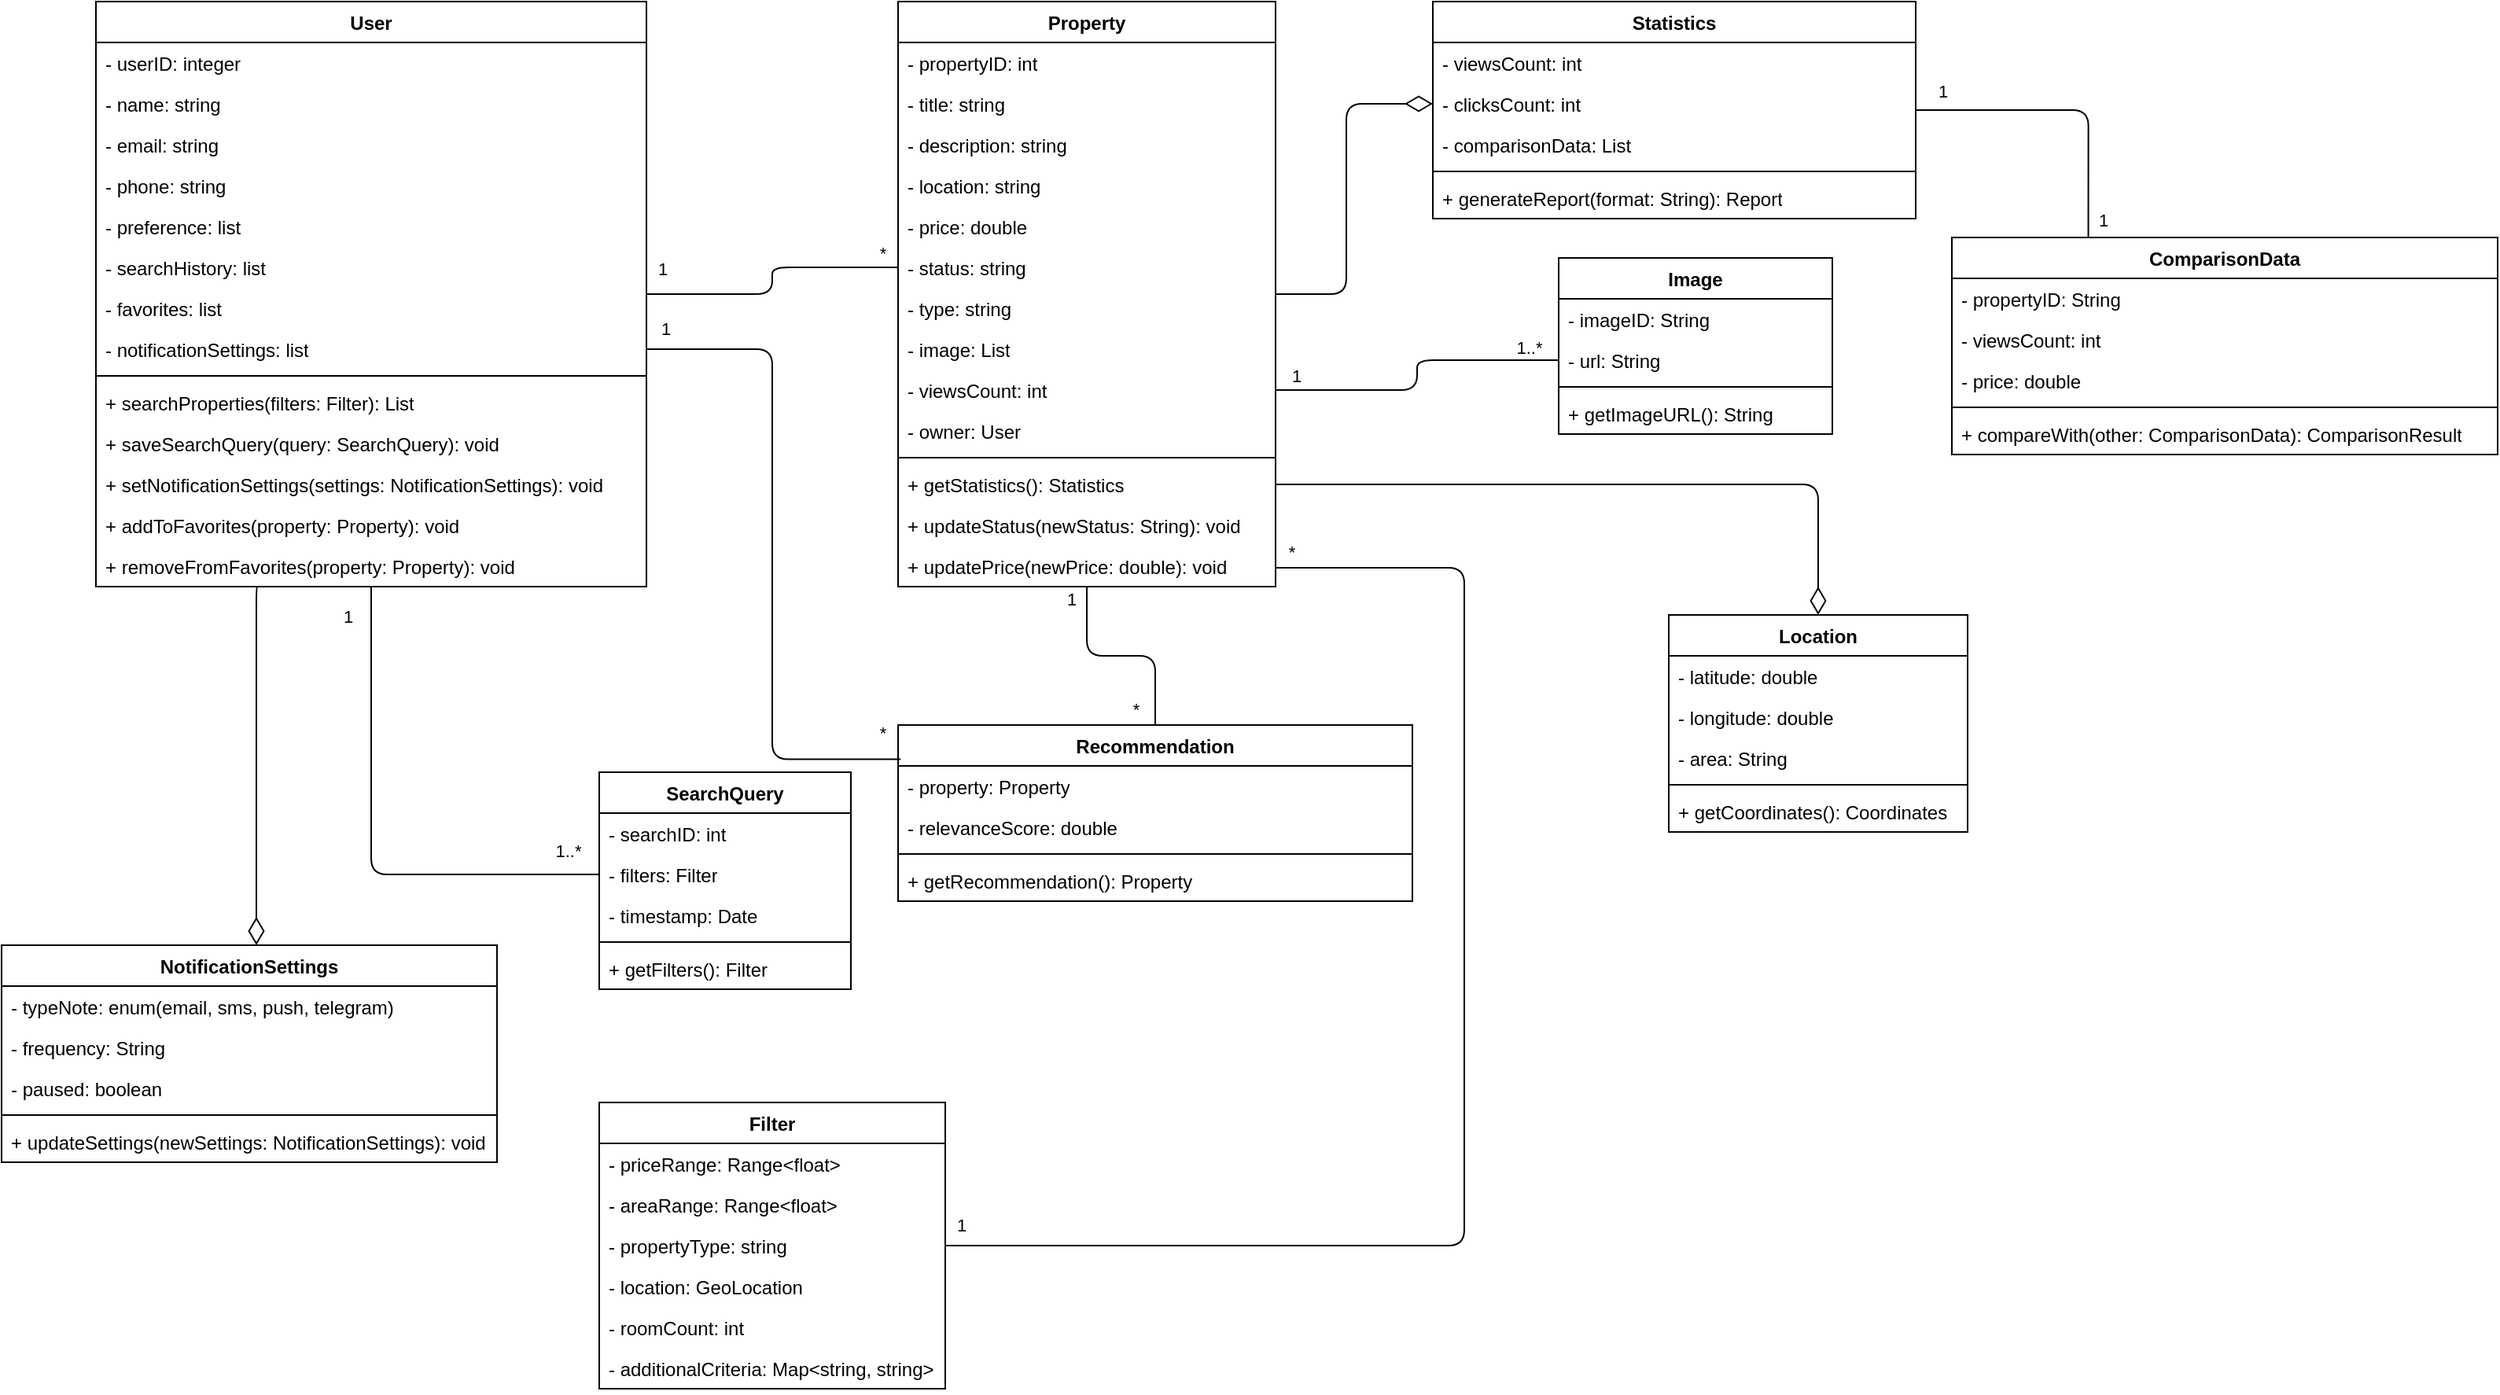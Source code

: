 <mxfile version="26.0.3">
  <diagram name="Страница — 1" id="pbCt94aprgWnfbrZyTf2">
    <mxGraphModel dx="2876" dy="-103" grid="1" gridSize="10" guides="1" tooltips="1" connect="1" arrows="1" fold="1" page="1" pageScale="1" pageWidth="827" pageHeight="1169" math="0" shadow="0">
      <root>
        <mxCell id="0" />
        <mxCell id="1" parent="0" />
        <mxCell id="h6c-TwFQ366vLDBhr_yr-631" style="edgeStyle=orthogonalEdgeStyle;rounded=1;orthogonalLoop=1;jettySize=auto;html=1;endArrow=none;endFill=0;curved=0;" edge="1" parent="1" source="h6c-TwFQ366vLDBhr_yr-102" target="h6c-TwFQ366vLDBhr_yr-128">
          <mxGeometry relative="1" as="geometry" />
        </mxCell>
        <mxCell id="h6c-TwFQ366vLDBhr_yr-659" value="1" style="edgeLabel;html=1;align=center;verticalAlign=middle;resizable=0;points=[];" vertex="1" connectable="0" parent="h6c-TwFQ366vLDBhr_yr-631">
          <mxGeometry x="-0.806" y="2" relative="1" as="geometry">
            <mxPoint x="-7" y="-14" as="offset" />
          </mxGeometry>
        </mxCell>
        <mxCell id="h6c-TwFQ366vLDBhr_yr-660" value="*" style="edgeLabel;html=1;align=center;verticalAlign=middle;resizable=0;points=[];" vertex="1" connectable="0" parent="h6c-TwFQ366vLDBhr_yr-631">
          <mxGeometry x="0.243" relative="1" as="geometry">
            <mxPoint x="57" y="-9" as="offset" />
          </mxGeometry>
        </mxCell>
        <mxCell id="h6c-TwFQ366vLDBhr_yr-632" style="edgeStyle=orthogonalEdgeStyle;rounded=1;orthogonalLoop=1;jettySize=auto;html=1;entryX=0;entryY=0.5;entryDx=0;entryDy=0;curved=0;endArrow=none;endFill=0;strokeWidth=1;endSize=15;" edge="1" parent="1" source="h6c-TwFQ366vLDBhr_yr-102" target="h6c-TwFQ366vLDBhr_yr-143">
          <mxGeometry relative="1" as="geometry" />
        </mxCell>
        <mxCell id="h6c-TwFQ366vLDBhr_yr-652" value="1" style="edgeLabel;html=1;align=center;verticalAlign=middle;resizable=0;points=[];" vertex="1" connectable="0" parent="h6c-TwFQ366vLDBhr_yr-632">
          <mxGeometry x="-0.831" y="-2" relative="1" as="geometry">
            <mxPoint x="-13" y="-9" as="offset" />
          </mxGeometry>
        </mxCell>
        <mxCell id="h6c-TwFQ366vLDBhr_yr-654" value="1..*" style="edgeLabel;html=1;align=center;verticalAlign=middle;resizable=0;points=[];" vertex="1" connectable="0" parent="h6c-TwFQ366vLDBhr_yr-632">
          <mxGeometry x="0.622" relative="1" as="geometry">
            <mxPoint x="42" y="-15" as="offset" />
          </mxGeometry>
        </mxCell>
        <mxCell id="h6c-TwFQ366vLDBhr_yr-102" value="User" style="swimlane;fontStyle=1;align=center;verticalAlign=top;childLayout=stackLayout;horizontal=1;startSize=26;horizontalStack=0;resizeParent=1;resizeParentMax=0;resizeLast=0;collapsible=1;marginBottom=0;whiteSpace=wrap;html=1;" vertex="1" parent="1">
          <mxGeometry x="40" y="1980" width="350" height="372" as="geometry" />
        </mxCell>
        <mxCell id="h6c-TwFQ366vLDBhr_yr-103" value="- userID: integer" style="text;strokeColor=none;fillColor=none;align=left;verticalAlign=top;spacingLeft=4;spacingRight=4;overflow=hidden;rotatable=0;points=[[0,0.5],[1,0.5]];portConstraint=eastwest;whiteSpace=wrap;html=1;" vertex="1" parent="h6c-TwFQ366vLDBhr_yr-102">
          <mxGeometry y="26" width="350" height="26" as="geometry" />
        </mxCell>
        <mxCell id="h6c-TwFQ366vLDBhr_yr-106" value="- name: string" style="text;strokeColor=none;fillColor=none;align=left;verticalAlign=top;spacingLeft=4;spacingRight=4;overflow=hidden;rotatable=0;points=[[0,0.5],[1,0.5]];portConstraint=eastwest;whiteSpace=wrap;html=1;" vertex="1" parent="h6c-TwFQ366vLDBhr_yr-102">
          <mxGeometry y="52" width="350" height="26" as="geometry" />
        </mxCell>
        <mxCell id="h6c-TwFQ366vLDBhr_yr-107" value="- email: string" style="text;strokeColor=none;fillColor=none;align=left;verticalAlign=top;spacingLeft=4;spacingRight=4;overflow=hidden;rotatable=0;points=[[0,0.5],[1,0.5]];portConstraint=eastwest;whiteSpace=wrap;html=1;" vertex="1" parent="h6c-TwFQ366vLDBhr_yr-102">
          <mxGeometry y="78" width="350" height="26" as="geometry" />
        </mxCell>
        <mxCell id="h6c-TwFQ366vLDBhr_yr-108" value="- phone: string" style="text;strokeColor=none;fillColor=none;align=left;verticalAlign=top;spacingLeft=4;spacingRight=4;overflow=hidden;rotatable=0;points=[[0,0.5],[1,0.5]];portConstraint=eastwest;whiteSpace=wrap;html=1;" vertex="1" parent="h6c-TwFQ366vLDBhr_yr-102">
          <mxGeometry y="104" width="350" height="26" as="geometry" />
        </mxCell>
        <mxCell id="h6c-TwFQ366vLDBhr_yr-110" value="- preference: list" style="text;strokeColor=none;fillColor=none;align=left;verticalAlign=top;spacingLeft=4;spacingRight=4;overflow=hidden;rotatable=0;points=[[0,0.5],[1,0.5]];portConstraint=eastwest;whiteSpace=wrap;html=1;" vertex="1" parent="h6c-TwFQ366vLDBhr_yr-102">
          <mxGeometry y="130" width="350" height="26" as="geometry" />
        </mxCell>
        <mxCell id="h6c-TwFQ366vLDBhr_yr-109" value="- searchHistory: list" style="text;strokeColor=none;fillColor=none;align=left;verticalAlign=top;spacingLeft=4;spacingRight=4;overflow=hidden;rotatable=0;points=[[0,0.5],[1,0.5]];portConstraint=eastwest;whiteSpace=wrap;html=1;" vertex="1" parent="h6c-TwFQ366vLDBhr_yr-102">
          <mxGeometry y="156" width="350" height="26" as="geometry" />
        </mxCell>
        <mxCell id="h6c-TwFQ366vLDBhr_yr-111" value="- favorites: list" style="text;strokeColor=none;fillColor=none;align=left;verticalAlign=top;spacingLeft=4;spacingRight=4;overflow=hidden;rotatable=0;points=[[0,0.5],[1,0.5]];portConstraint=eastwest;whiteSpace=wrap;html=1;" vertex="1" parent="h6c-TwFQ366vLDBhr_yr-102">
          <mxGeometry y="182" width="350" height="26" as="geometry" />
        </mxCell>
        <mxCell id="h6c-TwFQ366vLDBhr_yr-112" value="- notificationSettings: list" style="text;strokeColor=none;fillColor=none;align=left;verticalAlign=top;spacingLeft=4;spacingRight=4;overflow=hidden;rotatable=0;points=[[0,0.5],[1,0.5]];portConstraint=eastwest;whiteSpace=wrap;html=1;" vertex="1" parent="h6c-TwFQ366vLDBhr_yr-102">
          <mxGeometry y="208" width="350" height="26" as="geometry" />
        </mxCell>
        <mxCell id="h6c-TwFQ366vLDBhr_yr-104" value="" style="line;strokeWidth=1;fillColor=none;align=left;verticalAlign=middle;spacingTop=-1;spacingLeft=3;spacingRight=3;rotatable=0;labelPosition=right;points=[];portConstraint=eastwest;strokeColor=inherit;" vertex="1" parent="h6c-TwFQ366vLDBhr_yr-102">
          <mxGeometry y="234" width="350" height="8" as="geometry" />
        </mxCell>
        <mxCell id="h6c-TwFQ366vLDBhr_yr-105" value="+ searchProperties(filters: Filter): List" style="text;strokeColor=none;fillColor=none;align=left;verticalAlign=top;spacingLeft=4;spacingRight=4;overflow=hidden;rotatable=0;points=[[0,0.5],[1,0.5]];portConstraint=eastwest;whiteSpace=wrap;html=1;" vertex="1" parent="h6c-TwFQ366vLDBhr_yr-102">
          <mxGeometry y="242" width="350" height="26" as="geometry" />
        </mxCell>
        <mxCell id="h6c-TwFQ366vLDBhr_yr-116" value="+ saveSearchQuery(query: SearchQuery): void" style="text;strokeColor=none;fillColor=none;align=left;verticalAlign=top;spacingLeft=4;spacingRight=4;overflow=hidden;rotatable=0;points=[[0,0.5],[1,0.5]];portConstraint=eastwest;whiteSpace=wrap;html=1;" vertex="1" parent="h6c-TwFQ366vLDBhr_yr-102">
          <mxGeometry y="268" width="350" height="26" as="geometry" />
        </mxCell>
        <mxCell id="h6c-TwFQ366vLDBhr_yr-114" value="+ setNotificationSettings(settings: NotificationSettings): void" style="text;strokeColor=none;fillColor=none;align=left;verticalAlign=top;spacingLeft=4;spacingRight=4;overflow=hidden;rotatable=0;points=[[0,0.5],[1,0.5]];portConstraint=eastwest;whiteSpace=wrap;html=1;" vertex="1" parent="h6c-TwFQ366vLDBhr_yr-102">
          <mxGeometry y="294" width="350" height="26" as="geometry" />
        </mxCell>
        <mxCell id="h6c-TwFQ366vLDBhr_yr-115" value="+ addToFavorites(property: Property): void" style="text;strokeColor=none;fillColor=none;align=left;verticalAlign=top;spacingLeft=4;spacingRight=4;overflow=hidden;rotatable=0;points=[[0,0.5],[1,0.5]];portConstraint=eastwest;whiteSpace=wrap;html=1;" vertex="1" parent="h6c-TwFQ366vLDBhr_yr-102">
          <mxGeometry y="320" width="350" height="26" as="geometry" />
        </mxCell>
        <mxCell id="h6c-TwFQ366vLDBhr_yr-113" value="+ removeFromFavorites(property: Property): void" style="text;strokeColor=none;fillColor=none;align=left;verticalAlign=top;spacingLeft=4;spacingRight=4;overflow=hidden;rotatable=0;points=[[0,0.5],[1,0.5]];portConstraint=eastwest;whiteSpace=wrap;html=1;" vertex="1" parent="h6c-TwFQ366vLDBhr_yr-102">
          <mxGeometry y="346" width="350" height="26" as="geometry" />
        </mxCell>
        <mxCell id="h6c-TwFQ366vLDBhr_yr-634" style="edgeStyle=orthogonalEdgeStyle;rounded=1;orthogonalLoop=1;jettySize=auto;html=1;entryX=0;entryY=0.5;entryDx=0;entryDy=0;curved=0;endArrow=diamondThin;endFill=0;endSize=15;" edge="1" parent="1" source="h6c-TwFQ366vLDBhr_yr-117" target="h6c-TwFQ366vLDBhr_yr-293">
          <mxGeometry relative="1" as="geometry" />
        </mxCell>
        <mxCell id="h6c-TwFQ366vLDBhr_yr-636" style="edgeStyle=orthogonalEdgeStyle;rounded=1;orthogonalLoop=1;jettySize=auto;html=1;entryX=0.5;entryY=0;entryDx=0;entryDy=0;curved=0;endArrow=none;endFill=0;" edge="1" parent="1" source="h6c-TwFQ366vLDBhr_yr-117" target="h6c-TwFQ366vLDBhr_yr-613">
          <mxGeometry relative="1" as="geometry" />
        </mxCell>
        <mxCell id="h6c-TwFQ366vLDBhr_yr-661" value="1" style="edgeLabel;html=1;align=center;verticalAlign=middle;resizable=0;points=[];" vertex="1" connectable="0" parent="h6c-TwFQ366vLDBhr_yr-636">
          <mxGeometry x="-0.298" y="2" relative="1" as="geometry">
            <mxPoint x="-12" y="-34" as="offset" />
          </mxGeometry>
        </mxCell>
        <mxCell id="h6c-TwFQ366vLDBhr_yr-662" value="*" style="edgeLabel;html=1;align=center;verticalAlign=middle;resizable=0;points=[];" vertex="1" connectable="0" parent="h6c-TwFQ366vLDBhr_yr-636">
          <mxGeometry x="0.741" y="2" relative="1" as="geometry">
            <mxPoint x="-15" y="7" as="offset" />
          </mxGeometry>
        </mxCell>
        <mxCell id="h6c-TwFQ366vLDBhr_yr-117" value="Property" style="swimlane;fontStyle=1;align=center;verticalAlign=top;childLayout=stackLayout;horizontal=1;startSize=26;horizontalStack=0;resizeParent=1;resizeParentMax=0;resizeLast=0;collapsible=1;marginBottom=0;whiteSpace=wrap;html=1;" vertex="1" parent="1">
          <mxGeometry x="550" y="1980" width="240" height="372" as="geometry" />
        </mxCell>
        <mxCell id="h6c-TwFQ366vLDBhr_yr-118" value="- propertyID: int&lt;div&gt;&lt;br&gt;&lt;/div&gt;" style="text;strokeColor=none;fillColor=none;align=left;verticalAlign=top;spacingLeft=4;spacingRight=4;overflow=hidden;rotatable=0;points=[[0,0.5],[1,0.5]];portConstraint=eastwest;whiteSpace=wrap;html=1;" vertex="1" parent="h6c-TwFQ366vLDBhr_yr-117">
          <mxGeometry y="26" width="240" height="26" as="geometry" />
        </mxCell>
        <mxCell id="h6c-TwFQ366vLDBhr_yr-122" value="- title: string" style="text;strokeColor=none;fillColor=none;align=left;verticalAlign=top;spacingLeft=4;spacingRight=4;overflow=hidden;rotatable=0;points=[[0,0.5],[1,0.5]];portConstraint=eastwest;whiteSpace=wrap;html=1;" vertex="1" parent="h6c-TwFQ366vLDBhr_yr-117">
          <mxGeometry y="52" width="240" height="26" as="geometry" />
        </mxCell>
        <mxCell id="h6c-TwFQ366vLDBhr_yr-123" value="- description: string" style="text;strokeColor=none;fillColor=none;align=left;verticalAlign=top;spacingLeft=4;spacingRight=4;overflow=hidden;rotatable=0;points=[[0,0.5],[1,0.5]];portConstraint=eastwest;whiteSpace=wrap;html=1;" vertex="1" parent="h6c-TwFQ366vLDBhr_yr-117">
          <mxGeometry y="78" width="240" height="26" as="geometry" />
        </mxCell>
        <mxCell id="h6c-TwFQ366vLDBhr_yr-127" value="- location: string" style="text;strokeColor=none;fillColor=none;align=left;verticalAlign=top;spacingLeft=4;spacingRight=4;overflow=hidden;rotatable=0;points=[[0,0.5],[1,0.5]];portConstraint=eastwest;whiteSpace=wrap;html=1;" vertex="1" parent="h6c-TwFQ366vLDBhr_yr-117">
          <mxGeometry y="104" width="240" height="26" as="geometry" />
        </mxCell>
        <mxCell id="h6c-TwFQ366vLDBhr_yr-125" value="- price: double" style="text;strokeColor=none;fillColor=none;align=left;verticalAlign=top;spacingLeft=4;spacingRight=4;overflow=hidden;rotatable=0;points=[[0,0.5],[1,0.5]];portConstraint=eastwest;whiteSpace=wrap;html=1;" vertex="1" parent="h6c-TwFQ366vLDBhr_yr-117">
          <mxGeometry y="130" width="240" height="26" as="geometry" />
        </mxCell>
        <mxCell id="h6c-TwFQ366vLDBhr_yr-128" value="- status: string" style="text;strokeColor=none;fillColor=none;align=left;verticalAlign=top;spacingLeft=4;spacingRight=4;overflow=hidden;rotatable=0;points=[[0,0.5],[1,0.5]];portConstraint=eastwest;whiteSpace=wrap;html=1;" vertex="1" parent="h6c-TwFQ366vLDBhr_yr-117">
          <mxGeometry y="156" width="240" height="26" as="geometry" />
        </mxCell>
        <mxCell id="h6c-TwFQ366vLDBhr_yr-129" value="- type: string" style="text;strokeColor=none;fillColor=none;align=left;verticalAlign=top;spacingLeft=4;spacingRight=4;overflow=hidden;rotatable=0;points=[[0,0.5],[1,0.5]];portConstraint=eastwest;whiteSpace=wrap;html=1;" vertex="1" parent="h6c-TwFQ366vLDBhr_yr-117">
          <mxGeometry y="182" width="240" height="26" as="geometry" />
        </mxCell>
        <mxCell id="h6c-TwFQ366vLDBhr_yr-130" value="- image: List" style="text;strokeColor=none;fillColor=none;align=left;verticalAlign=top;spacingLeft=4;spacingRight=4;overflow=hidden;rotatable=0;points=[[0,0.5],[1,0.5]];portConstraint=eastwest;whiteSpace=wrap;html=1;" vertex="1" parent="h6c-TwFQ366vLDBhr_yr-117">
          <mxGeometry y="208" width="240" height="26" as="geometry" />
        </mxCell>
        <mxCell id="h6c-TwFQ366vLDBhr_yr-126" value="- viewsCount: int" style="text;strokeColor=none;fillColor=none;align=left;verticalAlign=top;spacingLeft=4;spacingRight=4;overflow=hidden;rotatable=0;points=[[0,0.5],[1,0.5]];portConstraint=eastwest;whiteSpace=wrap;html=1;" vertex="1" parent="h6c-TwFQ366vLDBhr_yr-117">
          <mxGeometry y="234" width="240" height="26" as="geometry" />
        </mxCell>
        <mxCell id="h6c-TwFQ366vLDBhr_yr-124" value="- owner: User" style="text;strokeColor=none;fillColor=none;align=left;verticalAlign=top;spacingLeft=4;spacingRight=4;overflow=hidden;rotatable=0;points=[[0,0.5],[1,0.5]];portConstraint=eastwest;whiteSpace=wrap;html=1;" vertex="1" parent="h6c-TwFQ366vLDBhr_yr-117">
          <mxGeometry y="260" width="240" height="26" as="geometry" />
        </mxCell>
        <mxCell id="h6c-TwFQ366vLDBhr_yr-119" value="" style="line;strokeWidth=1;fillColor=none;align=left;verticalAlign=middle;spacingTop=-1;spacingLeft=3;spacingRight=3;rotatable=0;labelPosition=right;points=[];portConstraint=eastwest;strokeColor=inherit;" vertex="1" parent="h6c-TwFQ366vLDBhr_yr-117">
          <mxGeometry y="286" width="240" height="8" as="geometry" />
        </mxCell>
        <mxCell id="h6c-TwFQ366vLDBhr_yr-120" value="+ getStatistics(): Statistics" style="text;strokeColor=none;fillColor=none;align=left;verticalAlign=top;spacingLeft=4;spacingRight=4;overflow=hidden;rotatable=0;points=[[0,0.5],[1,0.5]];portConstraint=eastwest;whiteSpace=wrap;html=1;" vertex="1" parent="h6c-TwFQ366vLDBhr_yr-117">
          <mxGeometry y="294" width="240" height="26" as="geometry" />
        </mxCell>
        <mxCell id="h6c-TwFQ366vLDBhr_yr-132" value="+ updateStatus(newStatus: String): void" style="text;strokeColor=none;fillColor=none;align=left;verticalAlign=top;spacingLeft=4;spacingRight=4;overflow=hidden;rotatable=0;points=[[0,0.5],[1,0.5]];portConstraint=eastwest;whiteSpace=wrap;html=1;" vertex="1" parent="h6c-TwFQ366vLDBhr_yr-117">
          <mxGeometry y="320" width="240" height="26" as="geometry" />
        </mxCell>
        <mxCell id="h6c-TwFQ366vLDBhr_yr-131" value="+ updatePrice(newPrice: double): void" style="text;strokeColor=none;fillColor=none;align=left;verticalAlign=top;spacingLeft=4;spacingRight=4;overflow=hidden;rotatable=0;points=[[0,0.5],[1,0.5]];portConstraint=eastwest;whiteSpace=wrap;html=1;" vertex="1" parent="h6c-TwFQ366vLDBhr_yr-117">
          <mxGeometry y="346" width="240" height="26" as="geometry" />
        </mxCell>
        <mxCell id="h6c-TwFQ366vLDBhr_yr-138" value="SearchQuery" style="swimlane;fontStyle=1;align=center;verticalAlign=top;childLayout=stackLayout;horizontal=1;startSize=26;horizontalStack=0;resizeParent=1;resizeParentMax=0;resizeLast=0;collapsible=1;marginBottom=0;whiteSpace=wrap;html=1;" vertex="1" parent="1">
          <mxGeometry x="360" y="2470" width="160" height="138" as="geometry" />
        </mxCell>
        <mxCell id="h6c-TwFQ366vLDBhr_yr-139" value="- searchID: int" style="text;strokeColor=none;fillColor=none;align=left;verticalAlign=top;spacingLeft=4;spacingRight=4;overflow=hidden;rotatable=0;points=[[0,0.5],[1,0.5]];portConstraint=eastwest;whiteSpace=wrap;html=1;" vertex="1" parent="h6c-TwFQ366vLDBhr_yr-138">
          <mxGeometry y="26" width="160" height="26" as="geometry" />
        </mxCell>
        <mxCell id="h6c-TwFQ366vLDBhr_yr-143" value="- filters: Filter" style="text;strokeColor=none;fillColor=none;align=left;verticalAlign=top;spacingLeft=4;spacingRight=4;overflow=hidden;rotatable=0;points=[[0,0.5],[1,0.5]];portConstraint=eastwest;whiteSpace=wrap;html=1;" vertex="1" parent="h6c-TwFQ366vLDBhr_yr-138">
          <mxGeometry y="52" width="160" height="26" as="geometry" />
        </mxCell>
        <mxCell id="h6c-TwFQ366vLDBhr_yr-142" value="- timestamp: Date" style="text;strokeColor=none;fillColor=none;align=left;verticalAlign=top;spacingLeft=4;spacingRight=4;overflow=hidden;rotatable=0;points=[[0,0.5],[1,0.5]];portConstraint=eastwest;whiteSpace=wrap;html=1;" vertex="1" parent="h6c-TwFQ366vLDBhr_yr-138">
          <mxGeometry y="78" width="160" height="26" as="geometry" />
        </mxCell>
        <mxCell id="h6c-TwFQ366vLDBhr_yr-140" value="" style="line;strokeWidth=1;fillColor=none;align=left;verticalAlign=middle;spacingTop=-1;spacingLeft=3;spacingRight=3;rotatable=0;labelPosition=right;points=[];portConstraint=eastwest;strokeColor=inherit;" vertex="1" parent="h6c-TwFQ366vLDBhr_yr-138">
          <mxGeometry y="104" width="160" height="8" as="geometry" />
        </mxCell>
        <mxCell id="h6c-TwFQ366vLDBhr_yr-141" value="+ getFilters(): Filter" style="text;strokeColor=none;fillColor=none;align=left;verticalAlign=top;spacingLeft=4;spacingRight=4;overflow=hidden;rotatable=0;points=[[0,0.5],[1,0.5]];portConstraint=eastwest;whiteSpace=wrap;html=1;" vertex="1" parent="h6c-TwFQ366vLDBhr_yr-138">
          <mxGeometry y="112" width="160" height="26" as="geometry" />
        </mxCell>
        <mxCell id="h6c-TwFQ366vLDBhr_yr-276" value="Filter" style="swimlane;fontStyle=1;align=center;verticalAlign=top;childLayout=stackLayout;horizontal=1;startSize=26;horizontalStack=0;resizeParent=1;resizeParentMax=0;resizeLast=0;collapsible=1;marginBottom=0;whiteSpace=wrap;html=1;" vertex="1" parent="1">
          <mxGeometry x="360" y="2680" width="220" height="182" as="geometry" />
        </mxCell>
        <mxCell id="h6c-TwFQ366vLDBhr_yr-277" value="- priceRange: Range&amp;lt;float&amp;gt;" style="text;strokeColor=none;fillColor=none;align=left;verticalAlign=top;spacingLeft=4;spacingRight=4;overflow=hidden;rotatable=0;points=[[0,0.5],[1,0.5]];portConstraint=eastwest;whiteSpace=wrap;html=1;" vertex="1" parent="h6c-TwFQ366vLDBhr_yr-276">
          <mxGeometry y="26" width="220" height="26" as="geometry" />
        </mxCell>
        <mxCell id="h6c-TwFQ366vLDBhr_yr-278" value="- areaRange: Range&amp;lt;float&amp;gt;" style="text;strokeColor=none;fillColor=none;align=left;verticalAlign=top;spacingLeft=4;spacingRight=4;overflow=hidden;rotatable=0;points=[[0,0.5],[1,0.5]];portConstraint=eastwest;whiteSpace=wrap;html=1;" vertex="1" parent="h6c-TwFQ366vLDBhr_yr-276">
          <mxGeometry y="52" width="220" height="26" as="geometry" />
        </mxCell>
        <mxCell id="h6c-TwFQ366vLDBhr_yr-282" value="- propertyType: string" style="text;strokeColor=none;fillColor=none;align=left;verticalAlign=top;spacingLeft=4;spacingRight=4;overflow=hidden;rotatable=0;points=[[0,0.5],[1,0.5]];portConstraint=eastwest;whiteSpace=wrap;html=1;" vertex="1" parent="h6c-TwFQ366vLDBhr_yr-276">
          <mxGeometry y="78" width="220" height="26" as="geometry" />
        </mxCell>
        <mxCell id="h6c-TwFQ366vLDBhr_yr-279" value="- location: GeoLocation" style="text;strokeColor=none;fillColor=none;align=left;verticalAlign=top;spacingLeft=4;spacingRight=4;overflow=hidden;rotatable=0;points=[[0,0.5],[1,0.5]];portConstraint=eastwest;whiteSpace=wrap;html=1;" vertex="1" parent="h6c-TwFQ366vLDBhr_yr-276">
          <mxGeometry y="104" width="220" height="26" as="geometry" />
        </mxCell>
        <mxCell id="h6c-TwFQ366vLDBhr_yr-283" value="- roomCount: int" style="text;strokeColor=none;fillColor=none;align=left;verticalAlign=top;spacingLeft=4;spacingRight=4;overflow=hidden;rotatable=0;points=[[0,0.5],[1,0.5]];portConstraint=eastwest;whiteSpace=wrap;html=1;" vertex="1" parent="h6c-TwFQ366vLDBhr_yr-276">
          <mxGeometry y="130" width="220" height="26" as="geometry" />
        </mxCell>
        <mxCell id="h6c-TwFQ366vLDBhr_yr-284" value="- additionalCriteria: Map&amp;lt;string, string&amp;gt;" style="text;strokeColor=none;fillColor=none;align=left;verticalAlign=top;spacingLeft=4;spacingRight=4;overflow=hidden;rotatable=0;points=[[0,0.5],[1,0.5]];portConstraint=eastwest;whiteSpace=wrap;html=1;" vertex="1" parent="h6c-TwFQ366vLDBhr_yr-276">
          <mxGeometry y="156" width="220" height="26" as="geometry" />
        </mxCell>
        <mxCell id="h6c-TwFQ366vLDBhr_yr-285" value="NotificationSettings" style="swimlane;fontStyle=1;align=center;verticalAlign=top;childLayout=stackLayout;horizontal=1;startSize=26;horizontalStack=0;resizeParent=1;resizeParentMax=0;resizeLast=0;collapsible=1;marginBottom=0;whiteSpace=wrap;html=1;" vertex="1" parent="1">
          <mxGeometry x="-20" y="2580" width="315" height="138" as="geometry" />
        </mxCell>
        <mxCell id="h6c-TwFQ366vLDBhr_yr-286" value="- typeNote: enum(email, sms, push, telegram)" style="text;strokeColor=none;fillColor=none;align=left;verticalAlign=top;spacingLeft=4;spacingRight=4;overflow=hidden;rotatable=0;points=[[0,0.5],[1,0.5]];portConstraint=eastwest;whiteSpace=wrap;html=1;" vertex="1" parent="h6c-TwFQ366vLDBhr_yr-285">
          <mxGeometry y="26" width="315" height="26" as="geometry" />
        </mxCell>
        <mxCell id="h6c-TwFQ366vLDBhr_yr-287" value="- frequency: String" style="text;strokeColor=none;fillColor=none;align=left;verticalAlign=top;spacingLeft=4;spacingRight=4;overflow=hidden;rotatable=0;points=[[0,0.5],[1,0.5]];portConstraint=eastwest;whiteSpace=wrap;html=1;" vertex="1" parent="h6c-TwFQ366vLDBhr_yr-285">
          <mxGeometry y="52" width="315" height="26" as="geometry" />
        </mxCell>
        <mxCell id="h6c-TwFQ366vLDBhr_yr-288" value="- paused: boolean" style="text;strokeColor=none;fillColor=none;align=left;verticalAlign=top;spacingLeft=4;spacingRight=4;overflow=hidden;rotatable=0;points=[[0,0.5],[1,0.5]];portConstraint=eastwest;whiteSpace=wrap;html=1;" vertex="1" parent="h6c-TwFQ366vLDBhr_yr-285">
          <mxGeometry y="78" width="315" height="26" as="geometry" />
        </mxCell>
        <mxCell id="h6c-TwFQ366vLDBhr_yr-289" value="" style="line;strokeWidth=1;fillColor=none;align=left;verticalAlign=middle;spacingTop=-1;spacingLeft=3;spacingRight=3;rotatable=0;labelPosition=right;points=[];portConstraint=eastwest;strokeColor=inherit;" vertex="1" parent="h6c-TwFQ366vLDBhr_yr-285">
          <mxGeometry y="104" width="315" height="8" as="geometry" />
        </mxCell>
        <mxCell id="h6c-TwFQ366vLDBhr_yr-290" value="+ updateSettings(newSettings: NotificationSettings): void" style="text;strokeColor=none;fillColor=none;align=left;verticalAlign=top;spacingLeft=4;spacingRight=4;overflow=hidden;rotatable=0;points=[[0,0.5],[1,0.5]];portConstraint=eastwest;whiteSpace=wrap;html=1;" vertex="1" parent="h6c-TwFQ366vLDBhr_yr-285">
          <mxGeometry y="112" width="315" height="26" as="geometry" />
        </mxCell>
        <mxCell id="h6c-TwFQ366vLDBhr_yr-638" style="edgeStyle=orthogonalEdgeStyle;rounded=1;orthogonalLoop=1;jettySize=auto;html=1;entryX=0.25;entryY=0;entryDx=0;entryDy=0;curved=0;endArrow=none;endFill=0;" edge="1" parent="1" source="h6c-TwFQ366vLDBhr_yr-291" target="h6c-TwFQ366vLDBhr_yr-449">
          <mxGeometry relative="1" as="geometry" />
        </mxCell>
        <mxCell id="h6c-TwFQ366vLDBhr_yr-663" value="1" style="edgeLabel;html=1;align=center;verticalAlign=middle;resizable=0;points=[];" vertex="1" connectable="0" parent="h6c-TwFQ366vLDBhr_yr-638">
          <mxGeometry x="-0.828" y="-1" relative="1" as="geometry">
            <mxPoint y="-13" as="offset" />
          </mxGeometry>
        </mxCell>
        <mxCell id="h6c-TwFQ366vLDBhr_yr-664" value="1" style="edgeLabel;html=1;align=center;verticalAlign=middle;resizable=0;points=[];" vertex="1" connectable="0" parent="h6c-TwFQ366vLDBhr_yr-638">
          <mxGeometry x="0.843" y="-2" relative="1" as="geometry">
            <mxPoint x="11" y="4" as="offset" />
          </mxGeometry>
        </mxCell>
        <mxCell id="h6c-TwFQ366vLDBhr_yr-291" value="Statistics" style="swimlane;fontStyle=1;align=center;verticalAlign=top;childLayout=stackLayout;horizontal=1;startSize=26;horizontalStack=0;resizeParent=1;resizeParentMax=0;resizeLast=0;collapsible=1;marginBottom=0;whiteSpace=wrap;html=1;" vertex="1" parent="1">
          <mxGeometry x="890" y="1980" width="307" height="138" as="geometry" />
        </mxCell>
        <mxCell id="h6c-TwFQ366vLDBhr_yr-292" value="- viewsCount: int" style="text;strokeColor=none;fillColor=none;align=left;verticalAlign=top;spacingLeft=4;spacingRight=4;overflow=hidden;rotatable=0;points=[[0,0.5],[1,0.5]];portConstraint=eastwest;whiteSpace=wrap;html=1;" vertex="1" parent="h6c-TwFQ366vLDBhr_yr-291">
          <mxGeometry y="26" width="307" height="26" as="geometry" />
        </mxCell>
        <mxCell id="h6c-TwFQ366vLDBhr_yr-293" value="- clicksCount: int" style="text;strokeColor=none;fillColor=none;align=left;verticalAlign=top;spacingLeft=4;spacingRight=4;overflow=hidden;rotatable=0;points=[[0,0.5],[1,0.5]];portConstraint=eastwest;whiteSpace=wrap;html=1;" vertex="1" parent="h6c-TwFQ366vLDBhr_yr-291">
          <mxGeometry y="52" width="307" height="26" as="geometry" />
        </mxCell>
        <mxCell id="h6c-TwFQ366vLDBhr_yr-294" value="- comparisonData: List" style="text;strokeColor=none;fillColor=none;align=left;verticalAlign=top;spacingLeft=4;spacingRight=4;overflow=hidden;rotatable=0;points=[[0,0.5],[1,0.5]];portConstraint=eastwest;whiteSpace=wrap;html=1;" vertex="1" parent="h6c-TwFQ366vLDBhr_yr-291">
          <mxGeometry y="78" width="307" height="26" as="geometry" />
        </mxCell>
        <mxCell id="h6c-TwFQ366vLDBhr_yr-295" value="" style="line;strokeWidth=1;fillColor=none;align=left;verticalAlign=middle;spacingTop=-1;spacingLeft=3;spacingRight=3;rotatable=0;labelPosition=right;points=[];portConstraint=eastwest;strokeColor=inherit;" vertex="1" parent="h6c-TwFQ366vLDBhr_yr-291">
          <mxGeometry y="104" width="307" height="8" as="geometry" />
        </mxCell>
        <mxCell id="h6c-TwFQ366vLDBhr_yr-296" value="+ generateReport(format: String): Report" style="text;strokeColor=none;fillColor=none;align=left;verticalAlign=top;spacingLeft=4;spacingRight=4;overflow=hidden;rotatable=0;points=[[0,0.5],[1,0.5]];portConstraint=eastwest;whiteSpace=wrap;html=1;" vertex="1" parent="h6c-TwFQ366vLDBhr_yr-291">
          <mxGeometry y="112" width="307" height="26" as="geometry" />
        </mxCell>
        <mxCell id="h6c-TwFQ366vLDBhr_yr-449" value="ComparisonData" style="swimlane;fontStyle=1;align=center;verticalAlign=top;childLayout=stackLayout;horizontal=1;startSize=26;horizontalStack=0;resizeParent=1;resizeParentMax=0;resizeLast=0;collapsible=1;marginBottom=0;whiteSpace=wrap;html=1;" vertex="1" parent="1">
          <mxGeometry x="1220" y="2130" width="347" height="138" as="geometry" />
        </mxCell>
        <mxCell id="h6c-TwFQ366vLDBhr_yr-450" value="- propertyID: String" style="text;strokeColor=none;fillColor=none;align=left;verticalAlign=top;spacingLeft=4;spacingRight=4;overflow=hidden;rotatable=0;points=[[0,0.5],[1,0.5]];portConstraint=eastwest;whiteSpace=wrap;html=1;" vertex="1" parent="h6c-TwFQ366vLDBhr_yr-449">
          <mxGeometry y="26" width="347" height="26" as="geometry" />
        </mxCell>
        <mxCell id="h6c-TwFQ366vLDBhr_yr-451" value="- viewsCount: int" style="text;strokeColor=none;fillColor=none;align=left;verticalAlign=top;spacingLeft=4;spacingRight=4;overflow=hidden;rotatable=0;points=[[0,0.5],[1,0.5]];portConstraint=eastwest;whiteSpace=wrap;html=1;" vertex="1" parent="h6c-TwFQ366vLDBhr_yr-449">
          <mxGeometry y="52" width="347" height="26" as="geometry" />
        </mxCell>
        <mxCell id="h6c-TwFQ366vLDBhr_yr-452" value="- price: double" style="text;strokeColor=none;fillColor=none;align=left;verticalAlign=top;spacingLeft=4;spacingRight=4;overflow=hidden;rotatable=0;points=[[0,0.5],[1,0.5]];portConstraint=eastwest;whiteSpace=wrap;html=1;" vertex="1" parent="h6c-TwFQ366vLDBhr_yr-449">
          <mxGeometry y="78" width="347" height="26" as="geometry" />
        </mxCell>
        <mxCell id="h6c-TwFQ366vLDBhr_yr-453" value="" style="line;strokeWidth=1;fillColor=none;align=left;verticalAlign=middle;spacingTop=-1;spacingLeft=3;spacingRight=3;rotatable=0;labelPosition=right;points=[];portConstraint=eastwest;strokeColor=inherit;" vertex="1" parent="h6c-TwFQ366vLDBhr_yr-449">
          <mxGeometry y="104" width="347" height="8" as="geometry" />
        </mxCell>
        <mxCell id="h6c-TwFQ366vLDBhr_yr-454" value="+ compareWith(other: ComparisonData): ComparisonResult" style="text;strokeColor=none;fillColor=none;align=left;verticalAlign=top;spacingLeft=4;spacingRight=4;overflow=hidden;rotatable=0;points=[[0,0.5],[1,0.5]];portConstraint=eastwest;whiteSpace=wrap;html=1;" vertex="1" parent="h6c-TwFQ366vLDBhr_yr-449">
          <mxGeometry y="112" width="347" height="26" as="geometry" />
        </mxCell>
        <mxCell id="h6c-TwFQ366vLDBhr_yr-613" value="Recommendation" style="swimlane;fontStyle=1;align=center;verticalAlign=top;childLayout=stackLayout;horizontal=1;startSize=26;horizontalStack=0;resizeParent=1;resizeParentMax=0;resizeLast=0;collapsible=1;marginBottom=0;whiteSpace=wrap;html=1;" vertex="1" parent="1">
          <mxGeometry x="550" y="2440" width="327" height="112" as="geometry" />
        </mxCell>
        <mxCell id="h6c-TwFQ366vLDBhr_yr-614" value="- property: Property" style="text;strokeColor=none;fillColor=none;align=left;verticalAlign=top;spacingLeft=4;spacingRight=4;overflow=hidden;rotatable=0;points=[[0,0.5],[1,0.5]];portConstraint=eastwest;whiteSpace=wrap;html=1;" vertex="1" parent="h6c-TwFQ366vLDBhr_yr-613">
          <mxGeometry y="26" width="327" height="26" as="geometry" />
        </mxCell>
        <mxCell id="h6c-TwFQ366vLDBhr_yr-615" value="- relevanceScore: double" style="text;strokeColor=none;fillColor=none;align=left;verticalAlign=top;spacingLeft=4;spacingRight=4;overflow=hidden;rotatable=0;points=[[0,0.5],[1,0.5]];portConstraint=eastwest;whiteSpace=wrap;html=1;" vertex="1" parent="h6c-TwFQ366vLDBhr_yr-613">
          <mxGeometry y="52" width="327" height="26" as="geometry" />
        </mxCell>
        <mxCell id="h6c-TwFQ366vLDBhr_yr-617" value="" style="line;strokeWidth=1;fillColor=none;align=left;verticalAlign=middle;spacingTop=-1;spacingLeft=3;spacingRight=3;rotatable=0;labelPosition=right;points=[];portConstraint=eastwest;strokeColor=inherit;" vertex="1" parent="h6c-TwFQ366vLDBhr_yr-613">
          <mxGeometry y="78" width="327" height="8" as="geometry" />
        </mxCell>
        <mxCell id="h6c-TwFQ366vLDBhr_yr-618" value="+ getRecommendation(): Property" style="text;strokeColor=none;fillColor=none;align=left;verticalAlign=top;spacingLeft=4;spacingRight=4;overflow=hidden;rotatable=0;points=[[0,0.5],[1,0.5]];portConstraint=eastwest;whiteSpace=wrap;html=1;" vertex="1" parent="h6c-TwFQ366vLDBhr_yr-613">
          <mxGeometry y="86" width="327" height="26" as="geometry" />
        </mxCell>
        <mxCell id="h6c-TwFQ366vLDBhr_yr-619" value="Location" style="swimlane;fontStyle=1;align=center;verticalAlign=top;childLayout=stackLayout;horizontal=1;startSize=26;horizontalStack=0;resizeParent=1;resizeParentMax=0;resizeLast=0;collapsible=1;marginBottom=0;whiteSpace=wrap;html=1;" vertex="1" parent="1">
          <mxGeometry x="1040" y="2370" width="190" height="138" as="geometry" />
        </mxCell>
        <mxCell id="h6c-TwFQ366vLDBhr_yr-620" value="- latitude: double" style="text;strokeColor=none;fillColor=none;align=left;verticalAlign=top;spacingLeft=4;spacingRight=4;overflow=hidden;rotatable=0;points=[[0,0.5],[1,0.5]];portConstraint=eastwest;whiteSpace=wrap;html=1;" vertex="1" parent="h6c-TwFQ366vLDBhr_yr-619">
          <mxGeometry y="26" width="190" height="26" as="geometry" />
        </mxCell>
        <mxCell id="h6c-TwFQ366vLDBhr_yr-621" value="- longitude: double" style="text;strokeColor=none;fillColor=none;align=left;verticalAlign=top;spacingLeft=4;spacingRight=4;overflow=hidden;rotatable=0;points=[[0,0.5],[1,0.5]];portConstraint=eastwest;whiteSpace=wrap;html=1;" vertex="1" parent="h6c-TwFQ366vLDBhr_yr-619">
          <mxGeometry y="52" width="190" height="26" as="geometry" />
        </mxCell>
        <mxCell id="h6c-TwFQ366vLDBhr_yr-622" value="- area: String" style="text;strokeColor=none;fillColor=none;align=left;verticalAlign=top;spacingLeft=4;spacingRight=4;overflow=hidden;rotatable=0;points=[[0,0.5],[1,0.5]];portConstraint=eastwest;whiteSpace=wrap;html=1;" vertex="1" parent="h6c-TwFQ366vLDBhr_yr-619">
          <mxGeometry y="78" width="190" height="26" as="geometry" />
        </mxCell>
        <mxCell id="h6c-TwFQ366vLDBhr_yr-623" value="" style="line;strokeWidth=1;fillColor=none;align=left;verticalAlign=middle;spacingTop=-1;spacingLeft=3;spacingRight=3;rotatable=0;labelPosition=right;points=[];portConstraint=eastwest;strokeColor=inherit;" vertex="1" parent="h6c-TwFQ366vLDBhr_yr-619">
          <mxGeometry y="104" width="190" height="8" as="geometry" />
        </mxCell>
        <mxCell id="h6c-TwFQ366vLDBhr_yr-624" value="+ getCoordinates(): Coordinates" style="text;strokeColor=none;fillColor=none;align=left;verticalAlign=top;spacingLeft=4;spacingRight=4;overflow=hidden;rotatable=0;points=[[0,0.5],[1,0.5]];portConstraint=eastwest;whiteSpace=wrap;html=1;" vertex="1" parent="h6c-TwFQ366vLDBhr_yr-619">
          <mxGeometry y="112" width="190" height="26" as="geometry" />
        </mxCell>
        <mxCell id="h6c-TwFQ366vLDBhr_yr-625" value="Image" style="swimlane;fontStyle=1;align=center;verticalAlign=top;childLayout=stackLayout;horizontal=1;startSize=26;horizontalStack=0;resizeParent=1;resizeParentMax=0;resizeLast=0;collapsible=1;marginBottom=0;whiteSpace=wrap;html=1;" vertex="1" parent="1">
          <mxGeometry x="970" y="2143" width="174" height="112" as="geometry" />
        </mxCell>
        <mxCell id="h6c-TwFQ366vLDBhr_yr-626" value="- imageID: String" style="text;strokeColor=none;fillColor=none;align=left;verticalAlign=top;spacingLeft=4;spacingRight=4;overflow=hidden;rotatable=0;points=[[0,0.5],[1,0.5]];portConstraint=eastwest;whiteSpace=wrap;html=1;" vertex="1" parent="h6c-TwFQ366vLDBhr_yr-625">
          <mxGeometry y="26" width="174" height="26" as="geometry" />
        </mxCell>
        <mxCell id="h6c-TwFQ366vLDBhr_yr-627" value="- url: String" style="text;strokeColor=none;fillColor=none;align=left;verticalAlign=top;spacingLeft=4;spacingRight=4;overflow=hidden;rotatable=0;points=[[0,0.5],[1,0.5]];portConstraint=eastwest;whiteSpace=wrap;html=1;" vertex="1" parent="h6c-TwFQ366vLDBhr_yr-625">
          <mxGeometry y="52" width="174" height="26" as="geometry" />
        </mxCell>
        <mxCell id="h6c-TwFQ366vLDBhr_yr-629" value="" style="line;strokeWidth=1;fillColor=none;align=left;verticalAlign=middle;spacingTop=-1;spacingLeft=3;spacingRight=3;rotatable=0;labelPosition=right;points=[];portConstraint=eastwest;strokeColor=inherit;" vertex="1" parent="h6c-TwFQ366vLDBhr_yr-625">
          <mxGeometry y="78" width="174" height="8" as="geometry" />
        </mxCell>
        <mxCell id="h6c-TwFQ366vLDBhr_yr-630" value="+ getImageURL(): String" style="text;strokeColor=none;fillColor=none;align=left;verticalAlign=top;spacingLeft=4;spacingRight=4;overflow=hidden;rotatable=0;points=[[0,0.5],[1,0.5]];portConstraint=eastwest;whiteSpace=wrap;html=1;" vertex="1" parent="h6c-TwFQ366vLDBhr_yr-625">
          <mxGeometry y="86" width="174" height="26" as="geometry" />
        </mxCell>
        <mxCell id="h6c-TwFQ366vLDBhr_yr-633" style="edgeStyle=orthogonalEdgeStyle;rounded=1;orthogonalLoop=1;jettySize=auto;html=1;endArrow=diamondThin;endFill=0;curved=0;endSize=15;" edge="1" parent="1" target="h6c-TwFQ366vLDBhr_yr-285">
          <mxGeometry relative="1" as="geometry">
            <mxPoint x="143" y="2352" as="sourcePoint" />
            <Array as="points">
              <mxPoint x="142" y="2352" />
            </Array>
          </mxGeometry>
        </mxCell>
        <mxCell id="h6c-TwFQ366vLDBhr_yr-637" style="edgeStyle=orthogonalEdgeStyle;rounded=1;orthogonalLoop=1;jettySize=auto;html=1;entryX=0.005;entryY=-0.165;entryDx=0;entryDy=0;entryPerimeter=0;endArrow=none;endFill=0;endSize=15;curved=0;" edge="1" parent="1" source="h6c-TwFQ366vLDBhr_yr-112" target="h6c-TwFQ366vLDBhr_yr-614">
          <mxGeometry relative="1" as="geometry" />
        </mxCell>
        <mxCell id="h6c-TwFQ366vLDBhr_yr-657" value="1" style="edgeLabel;html=1;align=center;verticalAlign=middle;resizable=0;points=[];" vertex="1" connectable="0" parent="h6c-TwFQ366vLDBhr_yr-637">
          <mxGeometry x="-0.83" y="3" relative="1" as="geometry">
            <mxPoint x="-24" y="-10" as="offset" />
          </mxGeometry>
        </mxCell>
        <mxCell id="h6c-TwFQ366vLDBhr_yr-658" value="*" style="edgeLabel;html=1;align=center;verticalAlign=middle;resizable=0;points=[];" vertex="1" connectable="0" parent="h6c-TwFQ366vLDBhr_yr-637">
          <mxGeometry x="0.378" y="2" relative="1" as="geometry">
            <mxPoint x="68" y="33" as="offset" />
          </mxGeometry>
        </mxCell>
        <mxCell id="h6c-TwFQ366vLDBhr_yr-639" style="edgeStyle=orthogonalEdgeStyle;rounded=1;orthogonalLoop=1;jettySize=auto;html=1;endArrow=none;endFill=0;curved=0;" edge="1" parent="1" source="h6c-TwFQ366vLDBhr_yr-276" target="h6c-TwFQ366vLDBhr_yr-117">
          <mxGeometry relative="1" as="geometry">
            <Array as="points">
              <mxPoint x="910" y="2771" />
              <mxPoint x="910" y="2340" />
            </Array>
          </mxGeometry>
        </mxCell>
        <mxCell id="h6c-TwFQ366vLDBhr_yr-655" value="1" style="edgeLabel;html=1;align=center;verticalAlign=middle;resizable=0;points=[];" vertex="1" connectable="0" parent="h6c-TwFQ366vLDBhr_yr-639">
          <mxGeometry x="-0.564" y="-2" relative="1" as="geometry">
            <mxPoint x="-182" y="-15" as="offset" />
          </mxGeometry>
        </mxCell>
        <mxCell id="h6c-TwFQ366vLDBhr_yr-656" value="*" style="edgeLabel;html=1;align=center;verticalAlign=middle;resizable=0;points=[];" vertex="1" connectable="0" parent="h6c-TwFQ366vLDBhr_yr-639">
          <mxGeometry x="0.746" y="-1" relative="1" as="geometry">
            <mxPoint x="-102" y="-9" as="offset" />
          </mxGeometry>
        </mxCell>
        <mxCell id="h6c-TwFQ366vLDBhr_yr-643" value="" style="endArrow=none;endFill=0;endSize=15;html=1;rounded=1;exitX=1;exitY=0.5;exitDx=0;exitDy=0;entryX=0;entryY=0.5;entryDx=0;entryDy=0;edgeStyle=orthogonalEdgeStyle;" edge="1" parent="1" source="h6c-TwFQ366vLDBhr_yr-126" target="h6c-TwFQ366vLDBhr_yr-627">
          <mxGeometry width="160" relative="1" as="geometry">
            <mxPoint x="1380" y="2510" as="sourcePoint" />
            <mxPoint x="1540" y="2510" as="targetPoint" />
            <Array as="points">
              <mxPoint x="880" y="2227" />
              <mxPoint x="880" y="2208" />
            </Array>
          </mxGeometry>
        </mxCell>
        <mxCell id="h6c-TwFQ366vLDBhr_yr-665" value="1" style="edgeLabel;html=1;align=center;verticalAlign=middle;resizable=0;points=[];" vertex="1" connectable="0" parent="h6c-TwFQ366vLDBhr_yr-643">
          <mxGeometry x="-0.719" y="-4" relative="1" as="geometry">
            <mxPoint x="-15" y="-13" as="offset" />
          </mxGeometry>
        </mxCell>
        <mxCell id="h6c-TwFQ366vLDBhr_yr-666" value="1..*" style="edgeLabel;html=1;align=center;verticalAlign=middle;resizable=0;points=[];" vertex="1" connectable="0" parent="h6c-TwFQ366vLDBhr_yr-643">
          <mxGeometry x="0.343" y="1" relative="1" as="geometry">
            <mxPoint x="46" y="-7" as="offset" />
          </mxGeometry>
        </mxCell>
        <mxCell id="h6c-TwFQ366vLDBhr_yr-644" value="" style="endArrow=diamondThin;endFill=0;endSize=15;html=1;rounded=1;exitX=1;exitY=0.5;exitDx=0;exitDy=0;entryX=0.5;entryY=0;entryDx=0;entryDy=0;edgeStyle=orthogonalEdgeStyle;curved=0;" edge="1" parent="1" source="h6c-TwFQ366vLDBhr_yr-120" target="h6c-TwFQ366vLDBhr_yr-619">
          <mxGeometry width="160" relative="1" as="geometry">
            <mxPoint x="800" y="2237" as="sourcePoint" />
            <mxPoint x="967" y="2235" as="targetPoint" />
          </mxGeometry>
        </mxCell>
      </root>
    </mxGraphModel>
  </diagram>
</mxfile>
